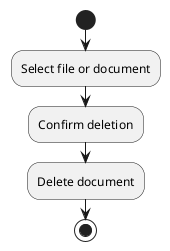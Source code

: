 @startuml activity.puml

start

:Select file or document;
:Confirm deletion;
:Delete document;

stop

@enduml